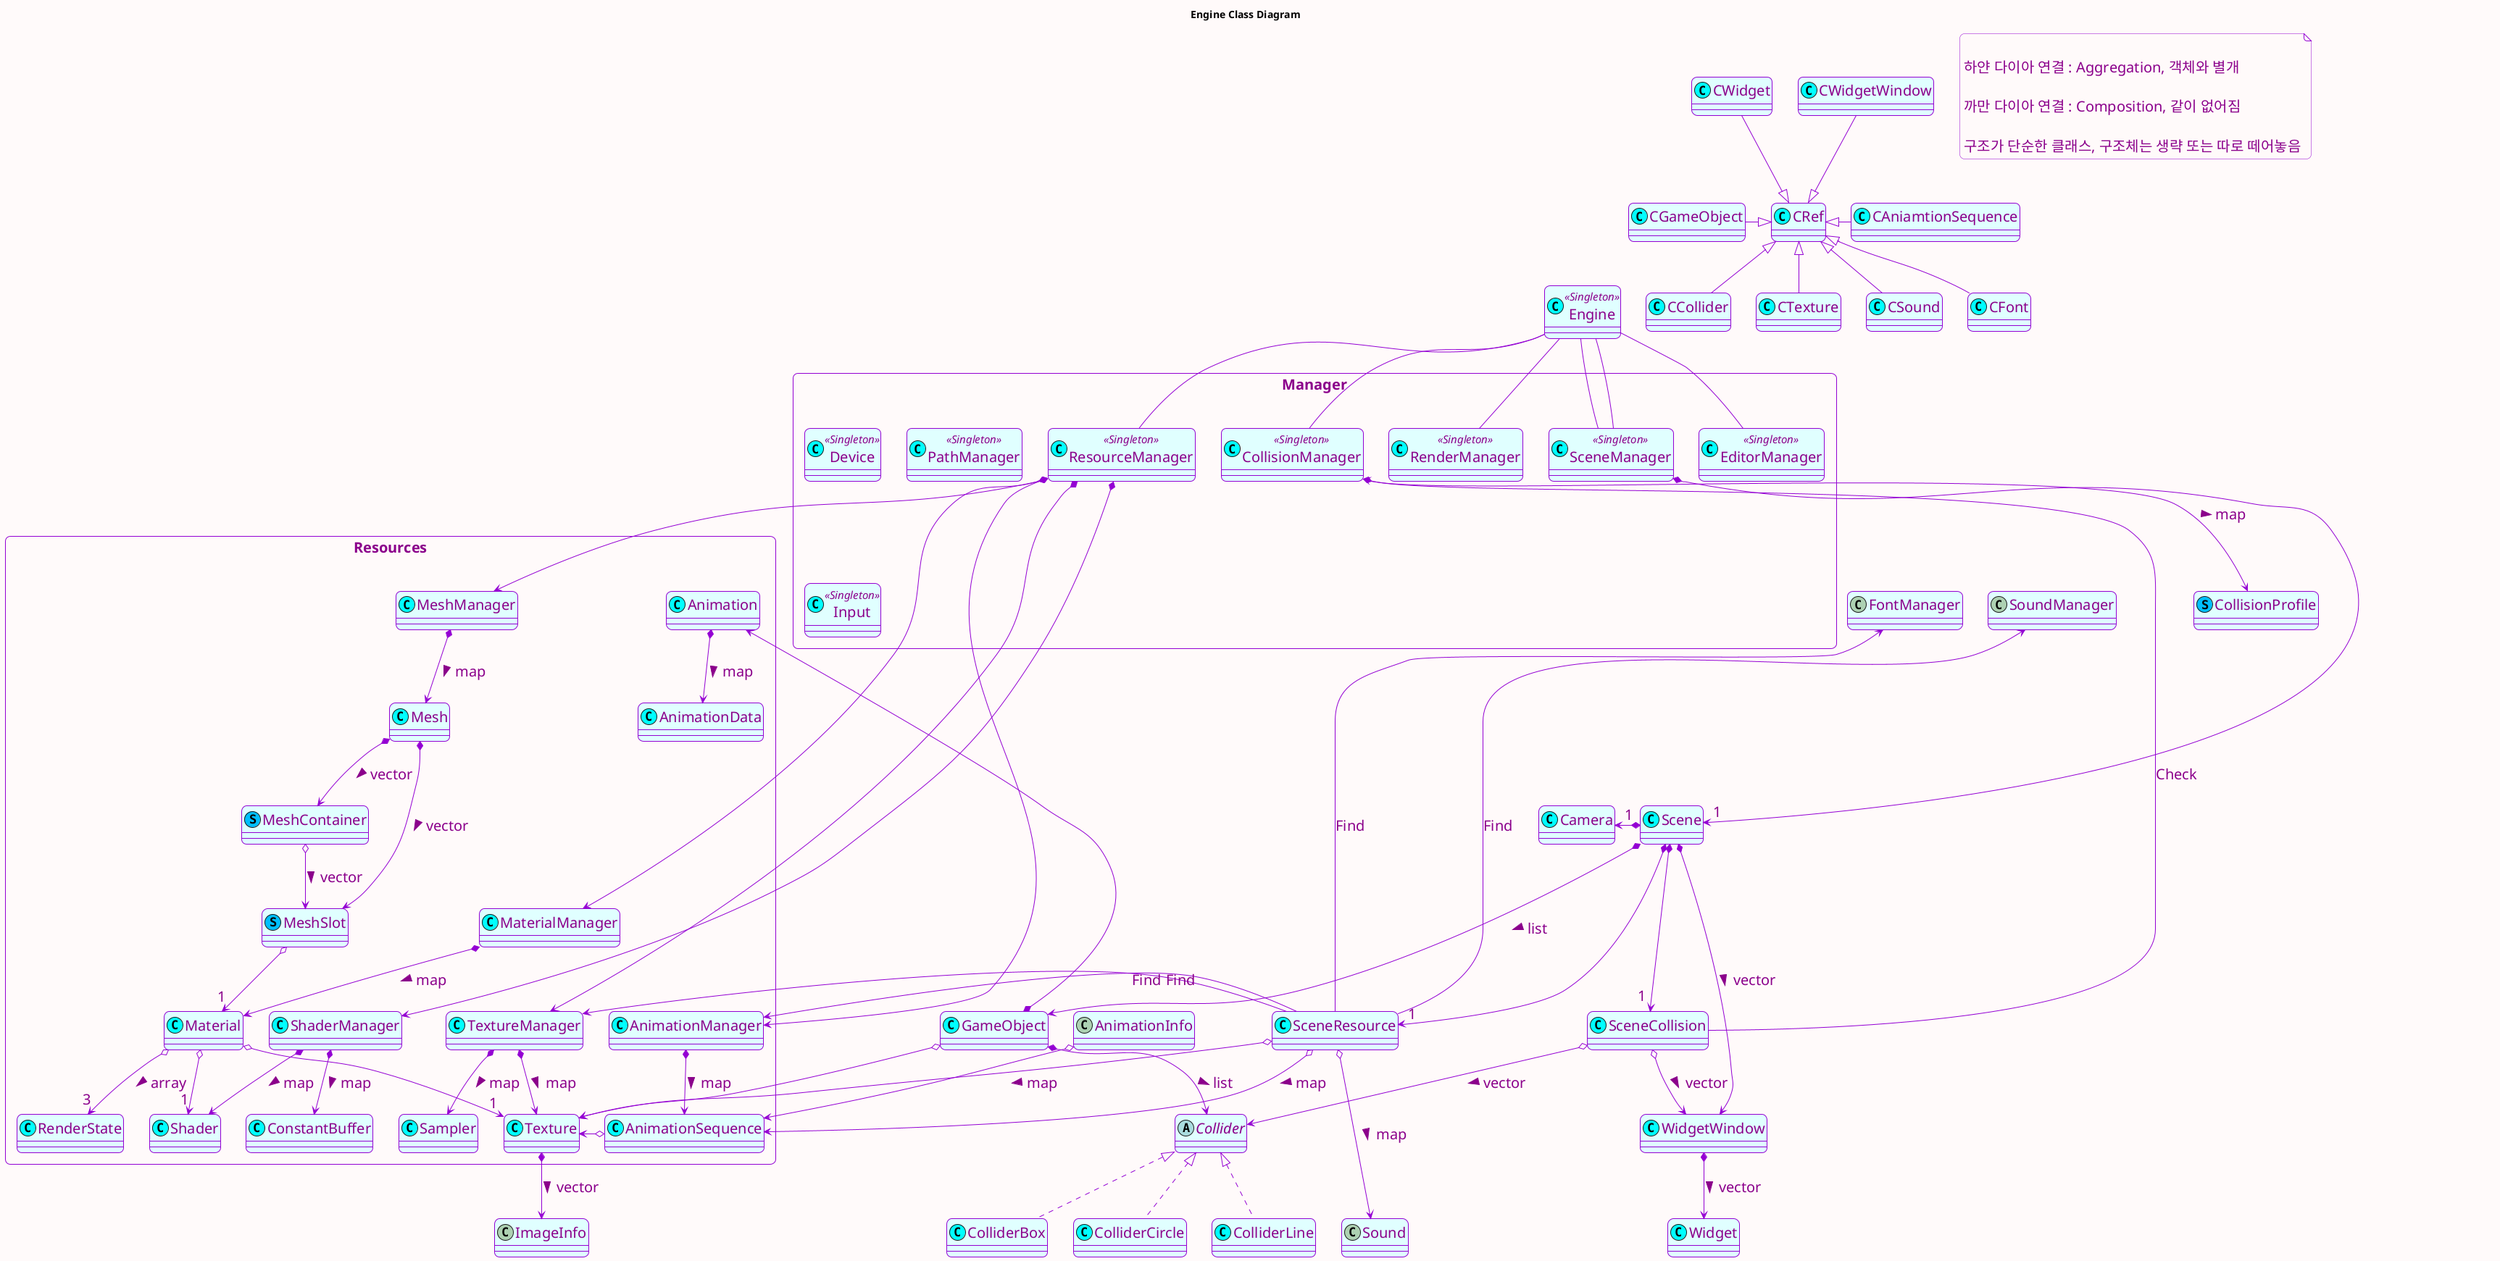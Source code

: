 @startuml DX Engine
title Engine Class Diagram

<style>
classDiagram {
  BackgroundColor Snow
  FontColor DarkMagenta
  LineColor DarkViolet
  FontName arial
  FontSize 20
  
  'class {'
  '  BackgroundColor LightCyan'
  '}'
}
</style>
skinparam class {
    BackgroundColor LightCyan
}
skinparam roundCorner 15
skinparam Shadowing false
skinparam ClassBorderThickness 1
skinparam CircledCharacterFontColor DarkViolet
skinparam CircledCharacterFontStyle bold
'skinparam CircledCharacterFontSize 15'
'skinparam CircledCharacterRadius 10'

skinparam ClassStereotypeFontColor DarkMagenta
skinparam ClassStereotypeFontSize 15

'note right of Engine
note as A

  하얀 다이아 연결 : Aggregation, 객체와 별개

  까만 다이아 연결 : Composition, 같이 없어짐

  구조가 단순한 클래스, 구조체는 생략 또는 따로 떼어놓음
end note

class Engine <<(C, Aqua) Singleton>>

package Manager <<Rectangle>> {
  class Device <<(C, Aqua) Singleton>>
  class PathManager <<(C, Aqua) Singleton>>
  class Input <<(C, Aqua) Singleton>>
  class CollisionManager <<(C, Aqua) Singleton>>
  class ResourceManager <<(C, Aqua) Singleton>>
  class RenderManager <<(C, Aqua) Singleton>>
  class SceneManager <<(C, Aqua) Singleton>>
  class EditorManager <<(C, Aqua) Singleton>>
}

class CollisionProfile <<(S, DeepSkyBlue)>>

package Resources <<Rectangle>> {
  class ShaderManager <<(C, Aqua)>>
  class TextureManager <<(C, Aqua)>>
  class MaterialManager <<(C, Aqua)>>
  class MeshManager <<(C, Aqua)>>
  class AnimationManager <<(C, Aqua)>>

  class Shader <<(C, Aqua)>>
  class ConstantBuffer <<(C, Aqua)>>

  class Texture <<(C, Aqua)>>
  class Sampler <<(C, Aqua)>>

  class Material <<(C, Aqua)>>
  class RenderState <<(C, Aqua)>>

  class Mesh <<(C, Aqua)>>
  class MeshContainer <<(S, DeepSkyBlue)>>
  class MeshSlot <<(S, DeepSkyBlue)>>

  class Animation <<(C, Aqua)>>
  class AnimationData <<(C, Aqua)>>
  class AnimationSequence <<(C, Aqua)>>
  'class SoundManager <<(C, Aqua)>>
  'class Sound <<(C, Aqua)>>

  'class FontManager <<(C, Aqua)>>
  'class Font <<(C, Aqua)>>
}

class Scene <<(C, Aqua)>>
class GameObject <<(C, Aqua)>>
class Camera <<(C, Aqua)>>
class SceneCollision <<(C, Aqua)>>
class SceneResource <<(C, Aqua)>>
class WidgetWindow <<(C, Aqua)>>
class Widget <<(C, Aqua)>>

abstract class Collider
class ColliderBox <<(C, Aqua)>>
class ColliderCircle <<(C, Aqua)>>
class ColliderLine <<(C, Aqua)>>


class CRef <<(C, Aqua)>>
class CGameObject <<(C, Aqua)>>
class CCollider <<(C, Aqua)>>
class CTexture <<(C, Aqua)>>
class CAniamtionSequence <<(C, Aqua)>>
class CSound <<(C, Aqua)>>
class CFont <<(C, Aqua)>>
class CWidget <<(C, Aqua)>>
class CWidgetWindow <<(C, Aqua)>>



Engine -left- hidden1
hidden1 -up- CRef
CRef <|-left-  CGameObject
CRef <|--  CCollider
CRef <|--  CTexture
CRef <|-right-  CAniamtionSequence
CRef <|--  CSound
CRef <|--  CFont
CRef <|-up-  CWidgetWindow
CRef <|-up-  CWidget


'Engine -- Device
'Engine -- Input
'Engine -- PathManager
Engine -- CollisionManager
CollisionManager *--> CollisionProfile : map >
Engine -- ResourceManager
Engine -- RenderManager
Engine -- SceneManager
Engine -- EditorManager


  ResourceManager *--> ShaderManager
  ResourceManager *--> TextureManager
  ResourceManager *--> MaterialManager
  ResourceManager *--> MeshManager
  ResourceManager *--> AnimationManager
  'ResourceManager *--> SoundManager
  'ResourceManager *--> FontManager
    ShaderManager *--> Shader : map >
    ShaderManager *--> ConstantBuffer : map >
    TextureManager *--> Texture : map >
    TextureManager *--> Sampler : map >
    MaterialManager *--> Material : map >
      Material o--> "1" Texture
      Material o--> "1" Shader
      Material o--> "3" RenderState : array >
    MeshManager *--> Mesh : map >
      Mesh *--> MeshContainer : vector >
      Mesh *--> MeshSlot : vector >
        MeshContainer o--> MeshSlot : vector >
        MeshSlot o--> "1" Material
    
    AnimationManager *--> AnimationSequence : map >
      Animation *--> AnimationData : map >
      AnimationInfo o--> AnimationSequence
      AnimationSequence o-> Texture
    'SoundManager *--> Sound : map >
    'FontManager *--> Font : map >

    TextureManager -- hidden
    AnimationManager -- hidden
    SoundManager -- hidden
    FontManager -- hidden
    hidden -- Scene










Engine -- SceneManager
SceneManager *----> " 1 " Scene
Scene *-left-> " 1 " Camera
Scene *---> " 1 " SceneResource
Scene *---> " 1 " SceneCollision
Scene *--->  GameObject : list >
Scene *--->  WidgetWindow : vector >
WidgetWindow *-->  Widget : vector >
SceneCollision o-->  Collider : vector >
SceneCollision o-->  WidgetWindow : vector >

SceneResource o---> Texture : map >
Texture *--> ImageInfo : vector >
SceneResource o---> AnimationSequence : map >
SceneResource o---> Sound : map >
SceneResource -up---> TextureManager : Find
SceneResource -up---> AnimationManager : Find
SceneResource -up---> SoundManager : Find
SceneResource -up---> FontManager : Find


GameObject *-->  Collider : list >
Collider <|..  ColliderBox
Collider <|..  ColliderCircle
Collider <|..  ColliderLine
SceneCollision -up-> CollisionManager : Check

GameObject o--> Texture
GameObject *--> Animation

hide hidden
hide hidden1

'stop'
@enduml